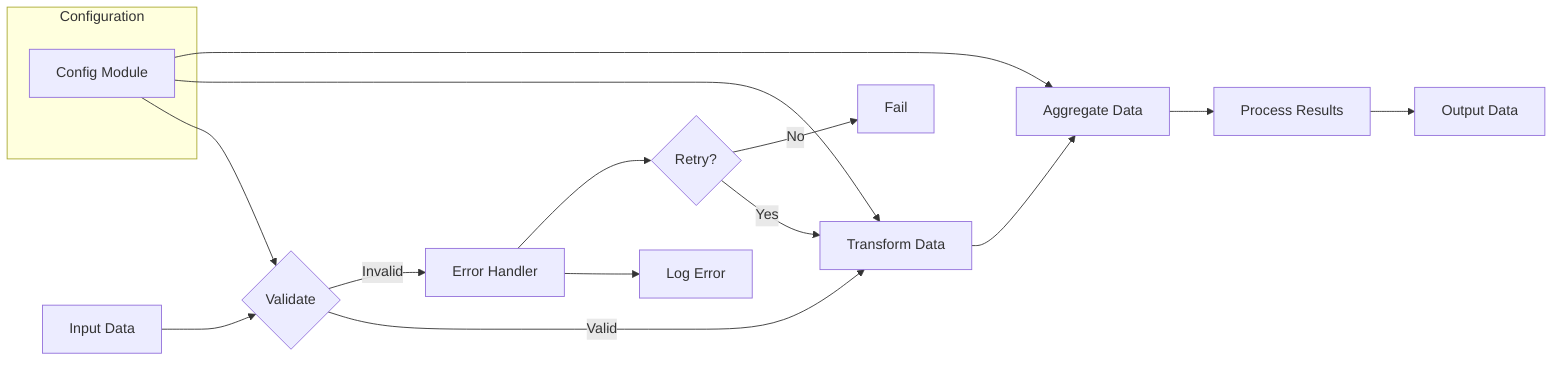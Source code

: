 flowchart LR
    Input[Input Data] --> Validate{Validate}
    Validate -->|Valid| Transform[Transform Data]
    Validate -->|Invalid| Error[Error Handler]
    
    Transform --> Aggregate[Aggregate Data]
    Aggregate --> Process[Process Results]
    Process --> Output[Output Data]
    
    Error --> Log[Log Error]
    Error --> Retry{Retry?}
    Retry -->|Yes| Transform
    Retry -->|No| Fail[Fail]
    
    subgraph "Configuration"
        Config[Config Module]
    end
    
    Config --> Validate
    Config --> Transform
    Config --> Aggregate